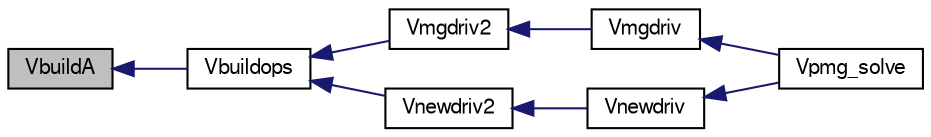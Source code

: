 digraph G
{
  edge [fontname="FreeSans",fontsize="10",labelfontname="FreeSans",labelfontsize="10"];
  node [fontname="FreeSans",fontsize="10",shape=record];
  rankdir=LR;
  Node1 [label="VbuildA",height=0.2,width=0.4,color="black", fillcolor="grey75", style="filled" fontcolor="black"];
  Node1 -> Node2 [dir=back,color="midnightblue",fontsize="10",style="solid",fontname="FreeSans"];
  Node2 [label="Vbuildops",height=0.2,width=0.4,color="black", fillcolor="white", style="filled",URL="$mgsubd_8c.html#ab676e77a0ea7fd89e6e93fca248831ae",tooltip="Build operators, boundary arrays, modify affine vectors ido==0: do only fine level ido==1: do only co..."];
  Node2 -> Node3 [dir=back,color="midnightblue",fontsize="10",style="solid",fontname="FreeSans"];
  Node3 [label="Vmgdriv2",height=0.2,width=0.4,color="black", fillcolor="white", style="filled",URL="$mgdrvd_8c.html#ad88069b85b98b96bcbfbf4bfab67c661",tooltip="Solves the pde using the multi-grid method."];
  Node3 -> Node4 [dir=back,color="midnightblue",fontsize="10",style="solid",fontname="FreeSans"];
  Node4 [label="Vmgdriv",height=0.2,width=0.4,color="black", fillcolor="white", style="filled",URL="$group___p_m_g_c.html#gae0bd7674be993f09052615397fb11ef7",tooltip="Multilevel solver driver."];
  Node4 -> Node5 [dir=back,color="midnightblue",fontsize="10",style="solid",fontname="FreeSans"];
  Node5 [label="Vpmg_solve",height=0.2,width=0.4,color="black", fillcolor="white", style="filled",URL="$group___vpmg.html#ga86a44c6ef4ada350900ef88e87428082",tooltip="Solve the PBE using PMG."];
  Node2 -> Node6 [dir=back,color="midnightblue",fontsize="10",style="solid",fontname="FreeSans"];
  Node6 [label="Vnewdriv2",height=0.2,width=0.4,color="black", fillcolor="white", style="filled",URL="$newdrvd_8c.html#a8b2877638552af80324173636bf0506a",tooltip="Solves using Newton&#39;s Method."];
  Node6 -> Node7 [dir=back,color="midnightblue",fontsize="10",style="solid",fontname="FreeSans"];
  Node7 [label="Vnewdriv",height=0.2,width=0.4,color="black", fillcolor="white", style="filled",URL="$group___p_m_g_c.html#ga579debc5cc00c2e8e9901fa65e165a12",tooltip="Driver for the Newton Solver."];
  Node7 -> Node5 [dir=back,color="midnightblue",fontsize="10",style="solid",fontname="FreeSans"];
}
